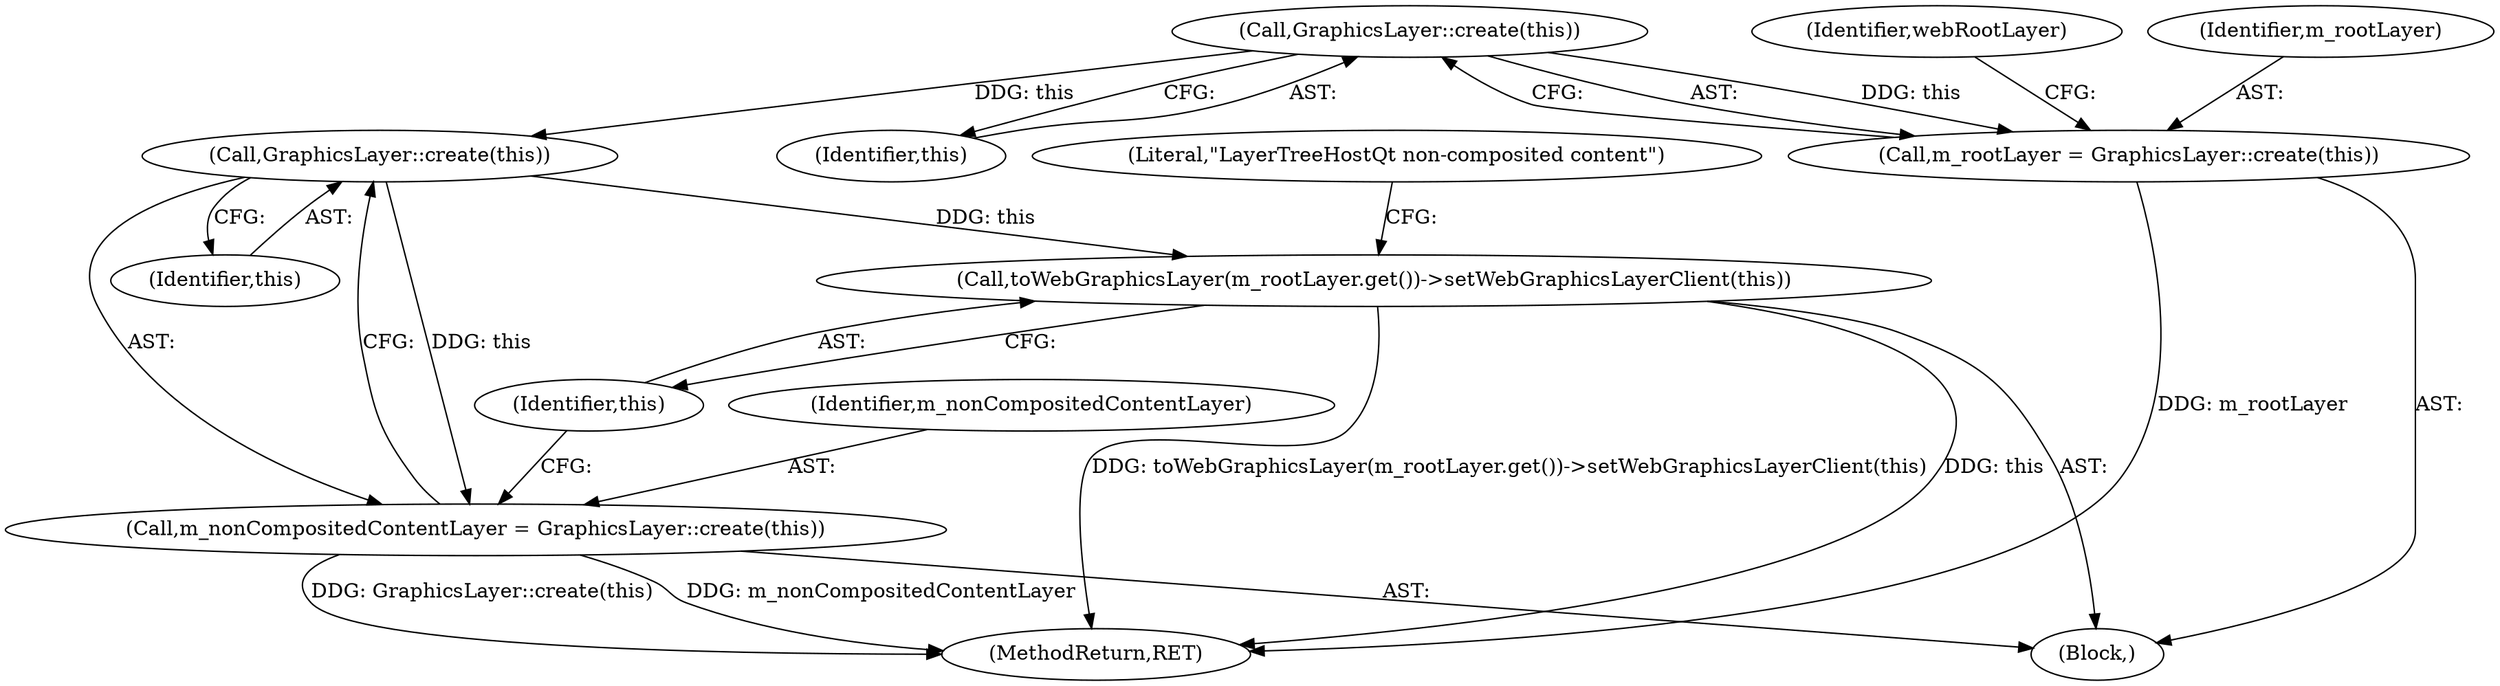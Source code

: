 digraph "0_Chrome_1777aa6484af15014b8691082a8c3075418786f5@API" {
"1000105" [label="(Call,GraphicsLayer::create(this))"];
"1000103" [label="(Call,m_rootLayer = GraphicsLayer::create(this))"];
"1000127" [label="(Call,GraphicsLayer::create(this))"];
"1000125" [label="(Call,m_nonCompositedContentLayer = GraphicsLayer::create(this))"];
"1000129" [label="(Call,toWebGraphicsLayer(m_rootLayer.get())->setWebGraphicsLayerClient(this))"];
"1000130" [label="(Identifier,this)"];
"1000132" [label="(Literal,\"LayerTreeHostQt non-composited content\")"];
"1000127" [label="(Call,GraphicsLayer::create(this))"];
"1000109" [label="(Identifier,webRootLayer)"];
"1000128" [label="(Identifier,this)"];
"1000103" [label="(Call,m_rootLayer = GraphicsLayer::create(this))"];
"1000143" [label="(MethodReturn,RET)"];
"1000125" [label="(Call,m_nonCompositedContentLayer = GraphicsLayer::create(this))"];
"1000102" [label="(Block,)"];
"1000126" [label="(Identifier,m_nonCompositedContentLayer)"];
"1000104" [label="(Identifier,m_rootLayer)"];
"1000106" [label="(Identifier,this)"];
"1000105" [label="(Call,GraphicsLayer::create(this))"];
"1000129" [label="(Call,toWebGraphicsLayer(m_rootLayer.get())->setWebGraphicsLayerClient(this))"];
"1000105" -> "1000103"  [label="AST: "];
"1000105" -> "1000106"  [label="CFG: "];
"1000106" -> "1000105"  [label="AST: "];
"1000103" -> "1000105"  [label="CFG: "];
"1000105" -> "1000103"  [label="DDG: this"];
"1000105" -> "1000127"  [label="DDG: this"];
"1000103" -> "1000102"  [label="AST: "];
"1000104" -> "1000103"  [label="AST: "];
"1000109" -> "1000103"  [label="CFG: "];
"1000103" -> "1000143"  [label="DDG: m_rootLayer"];
"1000127" -> "1000125"  [label="AST: "];
"1000127" -> "1000128"  [label="CFG: "];
"1000128" -> "1000127"  [label="AST: "];
"1000125" -> "1000127"  [label="CFG: "];
"1000127" -> "1000125"  [label="DDG: this"];
"1000127" -> "1000129"  [label="DDG: this"];
"1000125" -> "1000102"  [label="AST: "];
"1000126" -> "1000125"  [label="AST: "];
"1000130" -> "1000125"  [label="CFG: "];
"1000125" -> "1000143"  [label="DDG: GraphicsLayer::create(this)"];
"1000125" -> "1000143"  [label="DDG: m_nonCompositedContentLayer"];
"1000129" -> "1000102"  [label="AST: "];
"1000129" -> "1000130"  [label="CFG: "];
"1000130" -> "1000129"  [label="AST: "];
"1000132" -> "1000129"  [label="CFG: "];
"1000129" -> "1000143"  [label="DDG: this"];
"1000129" -> "1000143"  [label="DDG: toWebGraphicsLayer(m_rootLayer.get())->setWebGraphicsLayerClient(this)"];
}
